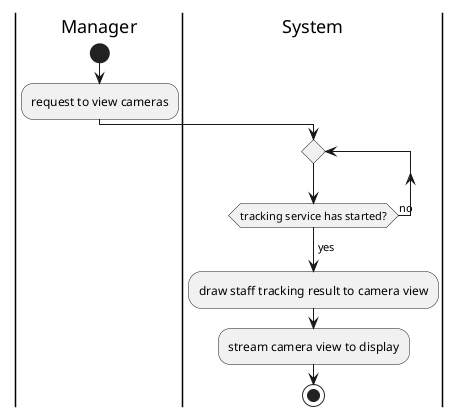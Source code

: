 @startuml
|Manager|
start
:request to view cameras;
|System|
repeat
repeat while (tracking service has started?) is (no)
->yes;
:draw staff tracking result to camera view;
:stream camera view to display;
stop
@enduml